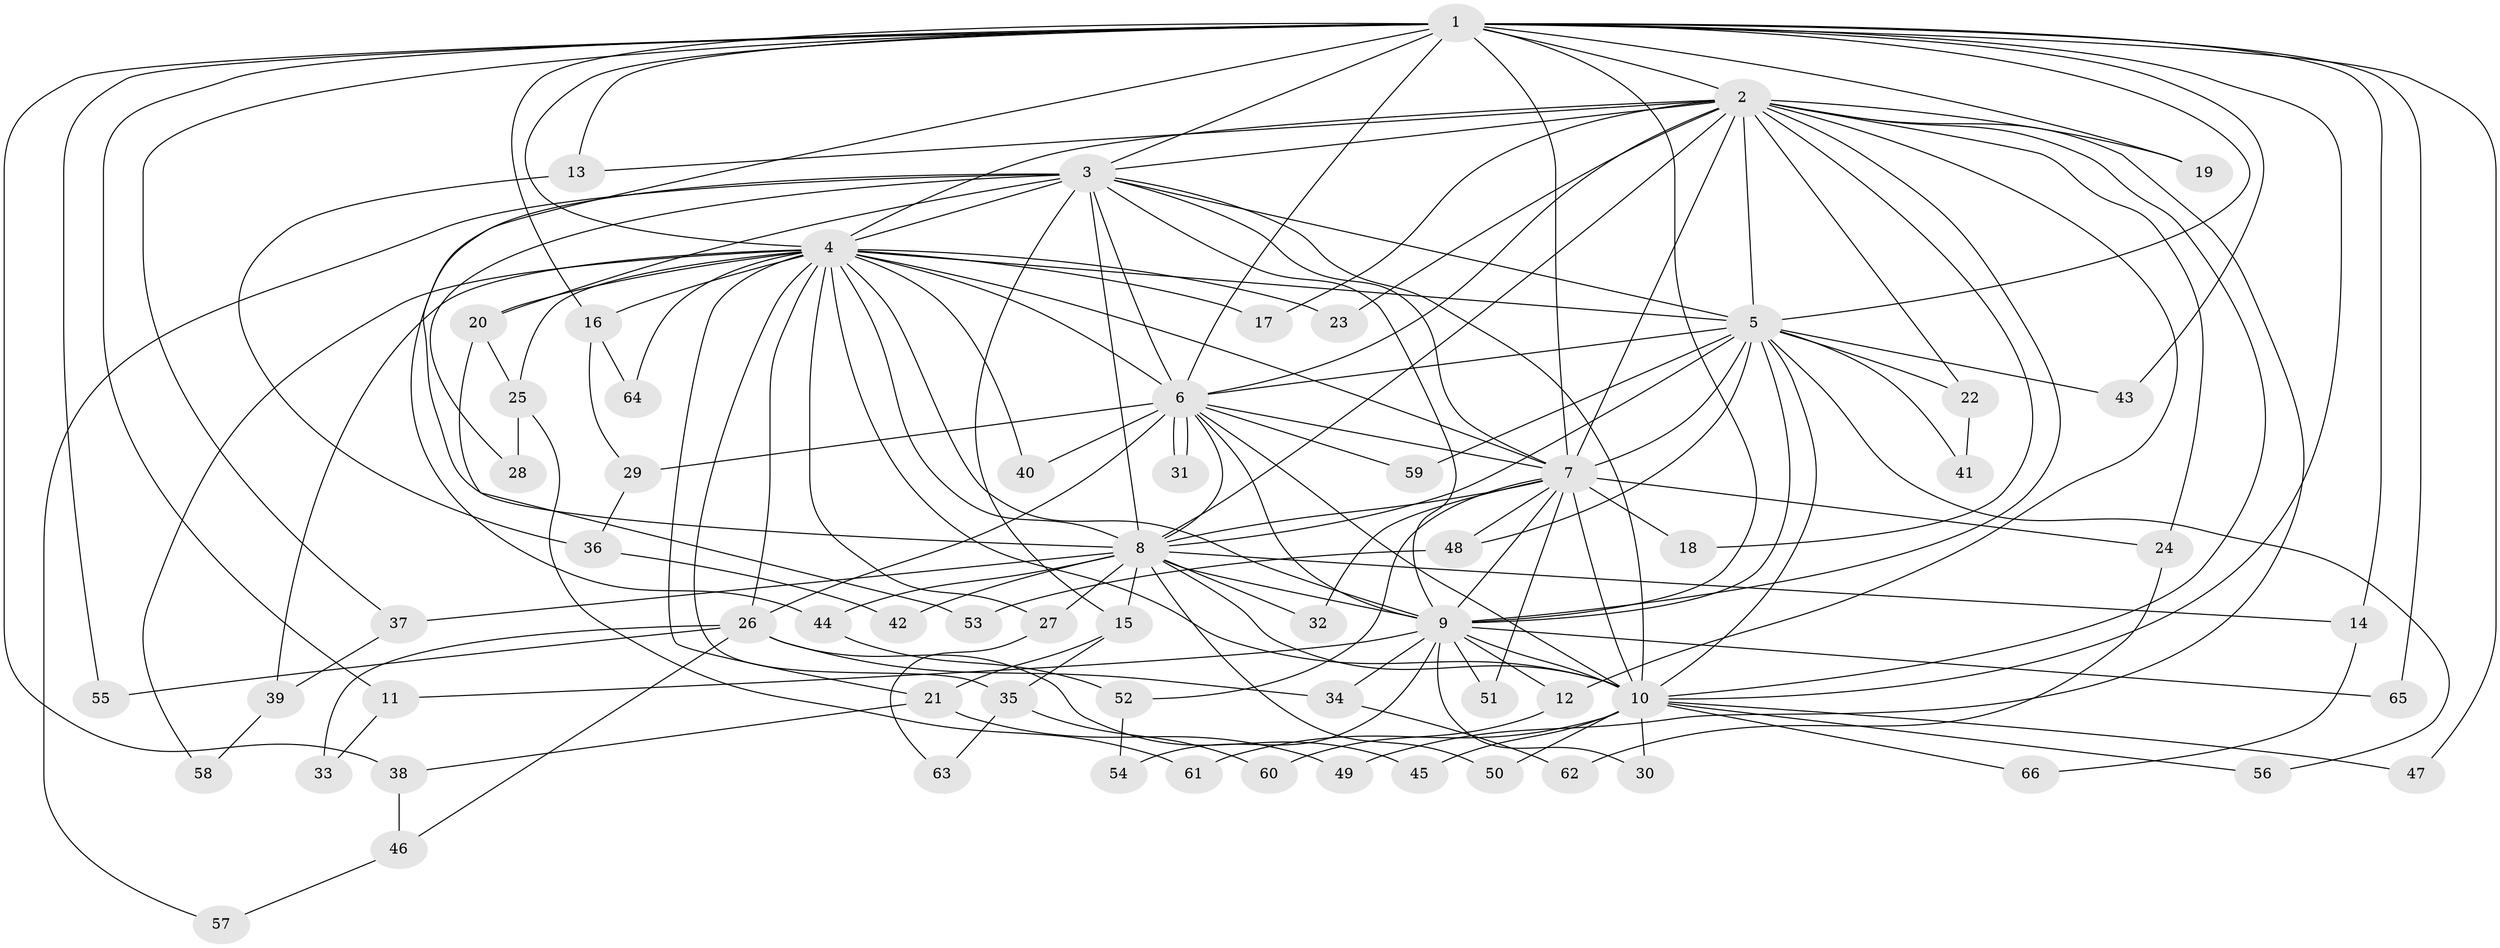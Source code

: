 // coarse degree distribution, {19: 0.023809523809523808, 3: 0.3333333333333333, 14: 0.07142857142857142, 17: 0.023809523809523808, 15: 0.023809523809523808, 2: 0.30952380952380953, 4: 0.09523809523809523, 13: 0.023809523809523808, 12: 0.047619047619047616, 1: 0.023809523809523808, 7: 0.023809523809523808}
// Generated by graph-tools (version 1.1) at 2025/36/03/04/25 23:36:37]
// undirected, 66 vertices, 157 edges
graph export_dot {
  node [color=gray90,style=filled];
  1;
  2;
  3;
  4;
  5;
  6;
  7;
  8;
  9;
  10;
  11;
  12;
  13;
  14;
  15;
  16;
  17;
  18;
  19;
  20;
  21;
  22;
  23;
  24;
  25;
  26;
  27;
  28;
  29;
  30;
  31;
  32;
  33;
  34;
  35;
  36;
  37;
  38;
  39;
  40;
  41;
  42;
  43;
  44;
  45;
  46;
  47;
  48;
  49;
  50;
  51;
  52;
  53;
  54;
  55;
  56;
  57;
  58;
  59;
  60;
  61;
  62;
  63;
  64;
  65;
  66;
  1 -- 2;
  1 -- 3;
  1 -- 4;
  1 -- 5;
  1 -- 6;
  1 -- 7;
  1 -- 8;
  1 -- 9;
  1 -- 10;
  1 -- 11;
  1 -- 13;
  1 -- 14;
  1 -- 16;
  1 -- 19;
  1 -- 37;
  1 -- 38;
  1 -- 43;
  1 -- 47;
  1 -- 55;
  1 -- 65;
  2 -- 3;
  2 -- 4;
  2 -- 5;
  2 -- 6;
  2 -- 7;
  2 -- 8;
  2 -- 9;
  2 -- 10;
  2 -- 12;
  2 -- 13;
  2 -- 17;
  2 -- 18;
  2 -- 19;
  2 -- 22;
  2 -- 23;
  2 -- 24;
  2 -- 49;
  3 -- 4;
  3 -- 5;
  3 -- 6;
  3 -- 7;
  3 -- 8;
  3 -- 9;
  3 -- 10;
  3 -- 15;
  3 -- 20;
  3 -- 28;
  3 -- 44;
  3 -- 57;
  4 -- 5;
  4 -- 6;
  4 -- 7;
  4 -- 8;
  4 -- 9;
  4 -- 10;
  4 -- 16;
  4 -- 17;
  4 -- 20;
  4 -- 21;
  4 -- 23;
  4 -- 25;
  4 -- 26;
  4 -- 27;
  4 -- 35;
  4 -- 39;
  4 -- 40;
  4 -- 58;
  4 -- 64;
  5 -- 6;
  5 -- 7;
  5 -- 8;
  5 -- 9;
  5 -- 10;
  5 -- 22;
  5 -- 41;
  5 -- 43;
  5 -- 48;
  5 -- 56;
  5 -- 59;
  6 -- 7;
  6 -- 8;
  6 -- 9;
  6 -- 10;
  6 -- 26;
  6 -- 29;
  6 -- 31;
  6 -- 31;
  6 -- 40;
  6 -- 59;
  7 -- 8;
  7 -- 9;
  7 -- 10;
  7 -- 18;
  7 -- 24;
  7 -- 32;
  7 -- 48;
  7 -- 51;
  7 -- 52;
  8 -- 9;
  8 -- 10;
  8 -- 14;
  8 -- 15;
  8 -- 27;
  8 -- 32;
  8 -- 37;
  8 -- 42;
  8 -- 44;
  8 -- 50;
  9 -- 10;
  9 -- 11;
  9 -- 12;
  9 -- 30;
  9 -- 34;
  9 -- 51;
  9 -- 54;
  9 -- 65;
  10 -- 30;
  10 -- 45;
  10 -- 47;
  10 -- 50;
  10 -- 56;
  10 -- 61;
  10 -- 66;
  11 -- 33;
  12 -- 60;
  13 -- 36;
  14 -- 66;
  15 -- 21;
  15 -- 35;
  16 -- 29;
  16 -- 64;
  20 -- 25;
  20 -- 53;
  21 -- 38;
  21 -- 49;
  22 -- 41;
  24 -- 62;
  25 -- 28;
  25 -- 61;
  26 -- 33;
  26 -- 34;
  26 -- 45;
  26 -- 46;
  26 -- 55;
  27 -- 63;
  29 -- 36;
  34 -- 62;
  35 -- 60;
  35 -- 63;
  36 -- 42;
  37 -- 39;
  38 -- 46;
  39 -- 58;
  44 -- 52;
  46 -- 57;
  48 -- 53;
  52 -- 54;
}
